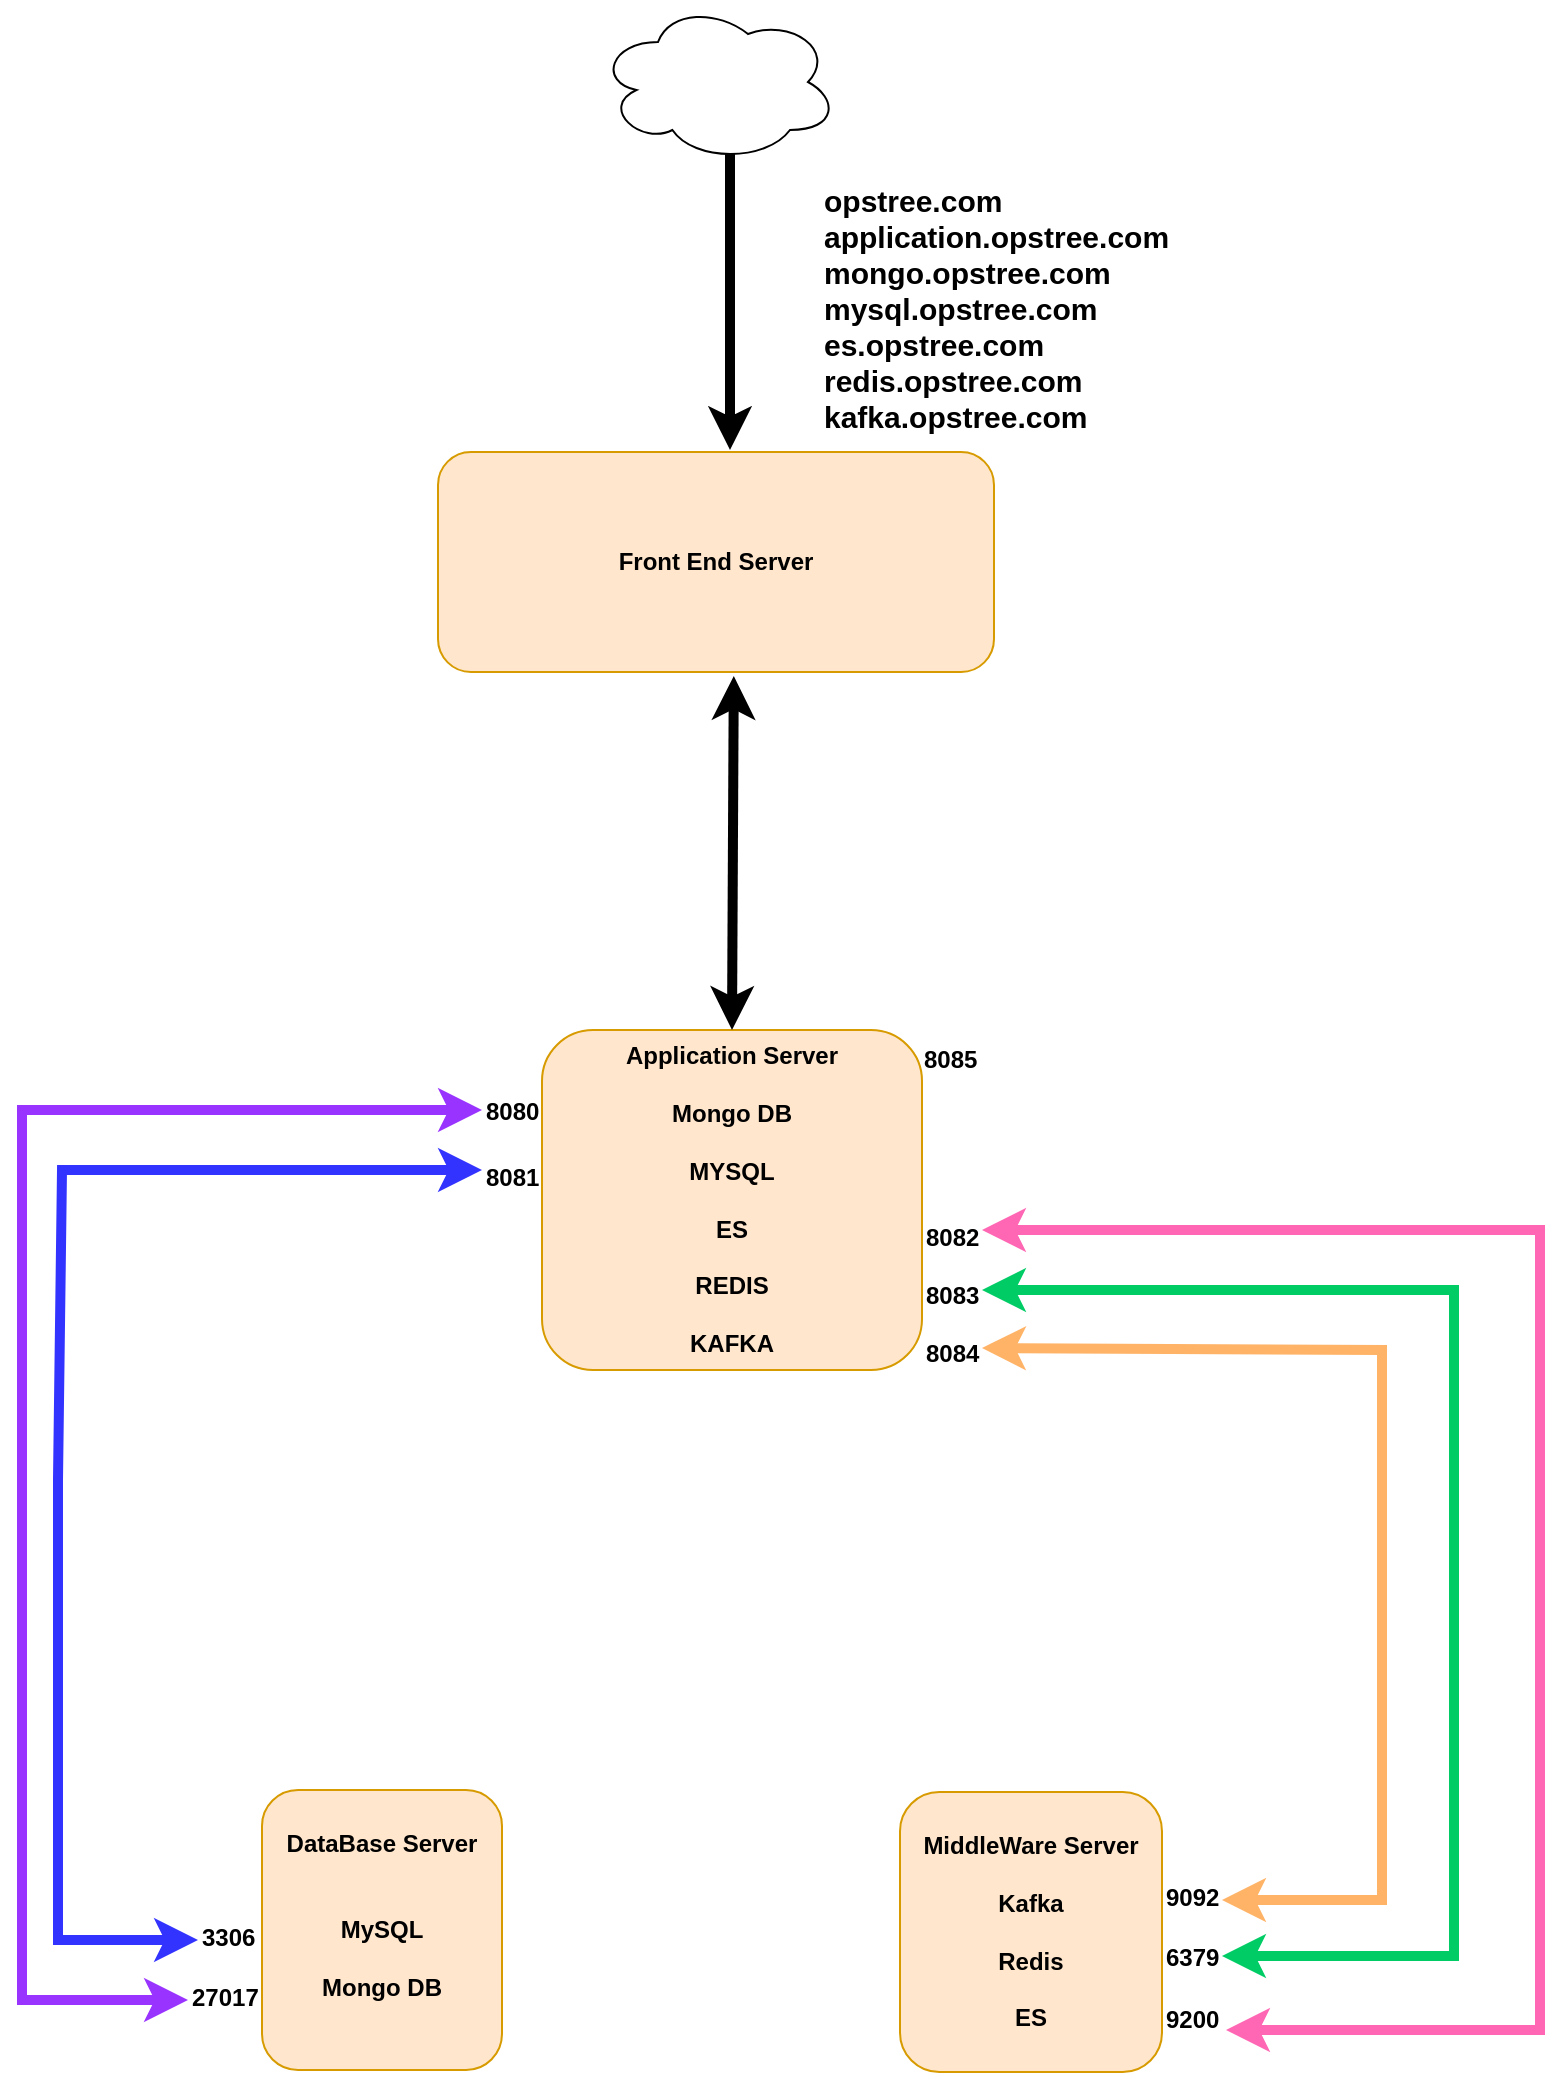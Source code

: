 <mxfile version="21.5.0" type="github">
  <diagram name="Page-1" id="c7558073-3199-34d8-9f00-42111426c3f3">
    <mxGraphModel dx="1434" dy="782" grid="1" gridSize="10" guides="1" tooltips="1" connect="1" arrows="1" fold="1" page="1" pageScale="1" pageWidth="826" pageHeight="1169" background="none" math="0" shadow="0">
      <root>
        <mxCell id="0" />
        <mxCell id="1" parent="0" />
        <mxCell id="SWWJKwSC1oh0T_Rhf9oI-2" value="" style="ellipse;shape=cloud;whiteSpace=wrap;html=1;" vertex="1" parent="1">
          <mxGeometry x="328" y="26" width="120" height="80" as="geometry" />
        </mxCell>
        <mxCell id="SWWJKwSC1oh0T_Rhf9oI-3" value="" style="endArrow=classic;html=1;rounded=0;exitX=0.55;exitY=0.95;exitDx=0;exitDy=0;exitPerimeter=0;strokeWidth=5;" edge="1" parent="1" source="SWWJKwSC1oh0T_Rhf9oI-2">
          <mxGeometry width="50" height="50" relative="1" as="geometry">
            <mxPoint x="390" y="420" as="sourcePoint" />
            <mxPoint x="394" y="250" as="targetPoint" />
          </mxGeometry>
        </mxCell>
        <mxCell id="SWWJKwSC1oh0T_Rhf9oI-4" value="&lt;b&gt;Front End Server&lt;/b&gt;" style="rounded=1;whiteSpace=wrap;html=1;fillColor=#ffe6cc;strokeColor=#d79b00;" vertex="1" parent="1">
          <mxGeometry x="248" y="251" width="278" height="110" as="geometry" />
        </mxCell>
        <UserObject label="opstree.com&#xa;application.opstree.com&#xa;mongo.opstree.com&#xa;mysql.opstree.com&#xa;es.opstree.com&#xa;redis.opstree.com&#xa;kafka.opstree.com&#xa;" id="SWWJKwSC1oh0T_Rhf9oI-5">
          <mxCell style="text;whiteSpace=wrap;fontStyle=1;fontSize=15;" vertex="1" parent="1">
            <mxGeometry x="439" y="110" width="210" height="120" as="geometry" />
          </mxCell>
        </UserObject>
        <mxCell id="SWWJKwSC1oh0T_Rhf9oI-6" value="&lt;div&gt;&lt;b&gt;DataBase Server&lt;/b&gt;&lt;/div&gt;&lt;div&gt;&lt;b&gt;&lt;br&gt;&lt;/b&gt;&lt;/div&gt;&lt;div&gt;&lt;b&gt;&lt;br&gt;&lt;/b&gt;&lt;/div&gt;&lt;div&gt;&lt;b&gt;MySQL&lt;br&gt;&lt;/b&gt;&lt;/div&gt;&lt;div&gt;&lt;b&gt;&lt;br&gt;&lt;/b&gt;&lt;/div&gt;&lt;div&gt;&lt;b&gt;Mongo DB&lt;/b&gt;&lt;/div&gt;&lt;div&gt;&lt;b&gt;&lt;br&gt;&lt;/b&gt;&lt;/div&gt;" style="rounded=1;whiteSpace=wrap;html=1;fillColor=#ffe6cc;strokeColor=#d79b00;" vertex="1" parent="1">
          <mxGeometry x="160" y="920" width="120" height="140" as="geometry" />
        </mxCell>
        <mxCell id="SWWJKwSC1oh0T_Rhf9oI-7" value="&lt;div&gt;&lt;b&gt;MiddleWare Server&lt;/b&gt;&lt;/div&gt;&lt;div&gt;&lt;b&gt;&lt;br&gt;&lt;/b&gt;&lt;/div&gt;&lt;div&gt;&lt;b&gt;Kafka&lt;br&gt;&lt;/b&gt;&lt;/div&gt;&lt;div&gt;&lt;b&gt;&lt;br&gt;&lt;/b&gt;&lt;/div&gt;&lt;div&gt;&lt;b&gt;Redis&lt;/b&gt;&lt;/div&gt;&lt;div&gt;&lt;b&gt;&lt;br&gt;&lt;/b&gt;&lt;/div&gt;&lt;div&gt;&lt;b&gt;ES&lt;/b&gt;&lt;/div&gt;" style="rounded=1;whiteSpace=wrap;html=1;fillColor=#ffe6cc;strokeColor=#d79b00;" vertex="1" parent="1">
          <mxGeometry x="479" y="921" width="131" height="140" as="geometry" />
        </mxCell>
        <mxCell id="SWWJKwSC1oh0T_Rhf9oI-8" value="&lt;div&gt;&lt;b&gt;Application Server&lt;/b&gt;&lt;/div&gt;&lt;div&gt;&lt;b&gt;&lt;br&gt;&lt;/b&gt;&lt;/div&gt;&lt;div&gt;&lt;b&gt;Mongo DB&lt;/b&gt;&lt;/div&gt;&lt;div&gt;&lt;b&gt;&lt;br&gt;&lt;/b&gt;&lt;/div&gt;&lt;div&gt;&lt;b&gt;MYSQL&lt;/b&gt;&lt;/div&gt;&lt;div&gt;&lt;b&gt;&lt;br&gt;&lt;/b&gt;&lt;/div&gt;&lt;div&gt;&lt;b&gt;ES&lt;/b&gt;&lt;/div&gt;&lt;div&gt;&lt;b&gt;&lt;br&gt;&lt;/b&gt;&lt;/div&gt;&lt;div&gt;&lt;b&gt;REDIS&lt;/b&gt;&lt;/div&gt;&lt;div&gt;&lt;b&gt;&lt;br&gt;&lt;/b&gt;&lt;/div&gt;&lt;div&gt;&lt;b&gt;KAFKA&lt;br&gt;&lt;/b&gt;&lt;/div&gt;" style="rounded=1;whiteSpace=wrap;html=1;fillColor=#ffe6cc;strokeColor=#d79b00;" vertex="1" parent="1">
          <mxGeometry x="300" y="540" width="190" height="170" as="geometry" />
        </mxCell>
        <mxCell id="SWWJKwSC1oh0T_Rhf9oI-12" value="8080" style="text;whiteSpace=wrap;fontStyle=1" vertex="1" parent="1">
          <mxGeometry x="270" y="567" width="60" height="40" as="geometry" />
        </mxCell>
        <mxCell id="SWWJKwSC1oh0T_Rhf9oI-13" value="8081" style="text;whiteSpace=wrap;fontStyle=1" vertex="1" parent="1">
          <mxGeometry x="270" y="600" width="60" height="40" as="geometry" />
        </mxCell>
        <mxCell id="SWWJKwSC1oh0T_Rhf9oI-14" value="8082" style="text;whiteSpace=wrap;fontStyle=1" vertex="1" parent="1">
          <mxGeometry x="490" y="630" width="30" height="40" as="geometry" />
        </mxCell>
        <mxCell id="SWWJKwSC1oh0T_Rhf9oI-15" value="8083" style="text;whiteSpace=wrap;fontStyle=1" vertex="1" parent="1">
          <mxGeometry x="490" y="659" width="30" height="40" as="geometry" />
        </mxCell>
        <mxCell id="SWWJKwSC1oh0T_Rhf9oI-16" value="8084" style="text;whiteSpace=wrap;fontStyle=1" vertex="1" parent="1">
          <mxGeometry x="490" y="688" width="30" height="40" as="geometry" />
        </mxCell>
        <mxCell id="SWWJKwSC1oh0T_Rhf9oI-17" value="8085" style="text;whiteSpace=wrap;fontStyle=1" vertex="1" parent="1">
          <mxGeometry x="489" y="541" width="60" height="40" as="geometry" />
        </mxCell>
        <mxCell id="SWWJKwSC1oh0T_Rhf9oI-18" value="27017" style="text;whiteSpace=wrap;fontStyle=1" vertex="1" parent="1">
          <mxGeometry x="123" y="1010" width="70" height="40" as="geometry" />
        </mxCell>
        <mxCell id="SWWJKwSC1oh0T_Rhf9oI-19" value="3306" style="text;whiteSpace=wrap;fontStyle=1" vertex="1" parent="1">
          <mxGeometry x="128" y="980" width="60" height="40" as="geometry" />
        </mxCell>
        <mxCell id="SWWJKwSC1oh0T_Rhf9oI-20" value="9200" style="text;whiteSpace=wrap;fontStyle=1" vertex="1" parent="1">
          <mxGeometry x="610" y="1021" width="30" height="40" as="geometry" />
        </mxCell>
        <mxCell id="SWWJKwSC1oh0T_Rhf9oI-21" value="6379" style="text;whiteSpace=wrap;fontStyle=1" vertex="1" parent="1">
          <mxGeometry x="610" y="990" width="40" height="20" as="geometry" />
        </mxCell>
        <mxCell id="SWWJKwSC1oh0T_Rhf9oI-22" value="9092" style="text;whiteSpace=wrap;fontStyle=1" vertex="1" parent="1">
          <mxGeometry x="610" y="960" width="30" height="20" as="geometry" />
        </mxCell>
        <mxCell id="SWWJKwSC1oh0T_Rhf9oI-23" value="" style="endArrow=classic;startArrow=classic;html=1;rounded=0;exitX=0;exitY=0.5;exitDx=0;exitDy=0;strokeColor=#9933FF;strokeWidth=5;" edge="1" parent="1">
          <mxGeometry width="50" height="50" relative="1" as="geometry">
            <mxPoint x="123" y="1025" as="sourcePoint" />
            <mxPoint x="270" y="580" as="targetPoint" />
            <Array as="points">
              <mxPoint x="40" y="1025" />
              <mxPoint x="40" y="790" />
              <mxPoint x="40" y="580" />
            </Array>
          </mxGeometry>
        </mxCell>
        <mxCell id="SWWJKwSC1oh0T_Rhf9oI-24" value="" style="endArrow=classic;startArrow=classic;html=1;rounded=0;strokeWidth=5;strokeColor=#3333FF;entryX=0;entryY=0.25;entryDx=0;entryDy=0;" edge="1" parent="1" target="SWWJKwSC1oh0T_Rhf9oI-13">
          <mxGeometry width="50" height="50" relative="1" as="geometry">
            <mxPoint x="128" y="995" as="sourcePoint" />
            <mxPoint x="260" y="610" as="targetPoint" />
            <Array as="points">
              <mxPoint x="58" y="995" />
              <mxPoint x="58" y="765" />
              <mxPoint x="60" y="610" />
            </Array>
          </mxGeometry>
        </mxCell>
        <mxCell id="SWWJKwSC1oh0T_Rhf9oI-27" value="" style="endArrow=classic;startArrow=classic;html=1;rounded=0;strokeWidth=5;strokeColor=#FF66B3;entryX=1;entryY=0.25;entryDx=0;entryDy=0;" edge="1" parent="1" target="SWWJKwSC1oh0T_Rhf9oI-14">
          <mxGeometry width="50" height="50" relative="1" as="geometry">
            <mxPoint x="642" y="1040" as="sourcePoint" />
            <mxPoint x="530" y="640" as="targetPoint" />
            <Array as="points">
              <mxPoint x="799" y="1040" />
              <mxPoint x="799" y="640" />
            </Array>
          </mxGeometry>
        </mxCell>
        <mxCell id="SWWJKwSC1oh0T_Rhf9oI-28" value="" style="endArrow=classic;startArrow=classic;html=1;rounded=0;strokeWidth=5;strokeColor=#00CC66;" edge="1" parent="1">
          <mxGeometry width="50" height="50" relative="1" as="geometry">
            <mxPoint x="640" y="1003" as="sourcePoint" />
            <mxPoint x="520" y="670" as="targetPoint" />
            <Array as="points">
              <mxPoint x="756" y="1003" />
              <mxPoint x="756" y="848" />
              <mxPoint x="756" y="670" />
            </Array>
          </mxGeometry>
        </mxCell>
        <mxCell id="SWWJKwSC1oh0T_Rhf9oI-29" value="" style="endArrow=classic;startArrow=classic;html=1;rounded=0;strokeWidth=5;strokeColor=#FFB366;exitX=1;exitY=0.75;exitDx=0;exitDy=0;" edge="1" parent="1" source="SWWJKwSC1oh0T_Rhf9oI-22">
          <mxGeometry width="50" height="50" relative="1" as="geometry">
            <mxPoint x="650" y="975" as="sourcePoint" />
            <mxPoint x="520" y="699" as="targetPoint" />
            <Array as="points">
              <mxPoint x="720" y="975" />
              <mxPoint x="720" y="877" />
              <mxPoint x="720" y="700" />
            </Array>
          </mxGeometry>
        </mxCell>
        <mxCell id="SWWJKwSC1oh0T_Rhf9oI-32" value="" style="endArrow=classic;startArrow=classic;html=1;rounded=0;entryX=0.532;entryY=1.018;entryDx=0;entryDy=0;exitX=0.5;exitY=0;exitDx=0;exitDy=0;entryPerimeter=0;strokeWidth=5;strokeColor=#000000;" edge="1" parent="1" source="SWWJKwSC1oh0T_Rhf9oI-8" target="SWWJKwSC1oh0T_Rhf9oI-4">
          <mxGeometry width="50" height="50" relative="1" as="geometry">
            <mxPoint x="390" y="450" as="sourcePoint" />
            <mxPoint x="440" y="400" as="targetPoint" />
          </mxGeometry>
        </mxCell>
      </root>
    </mxGraphModel>
  </diagram>
</mxfile>
